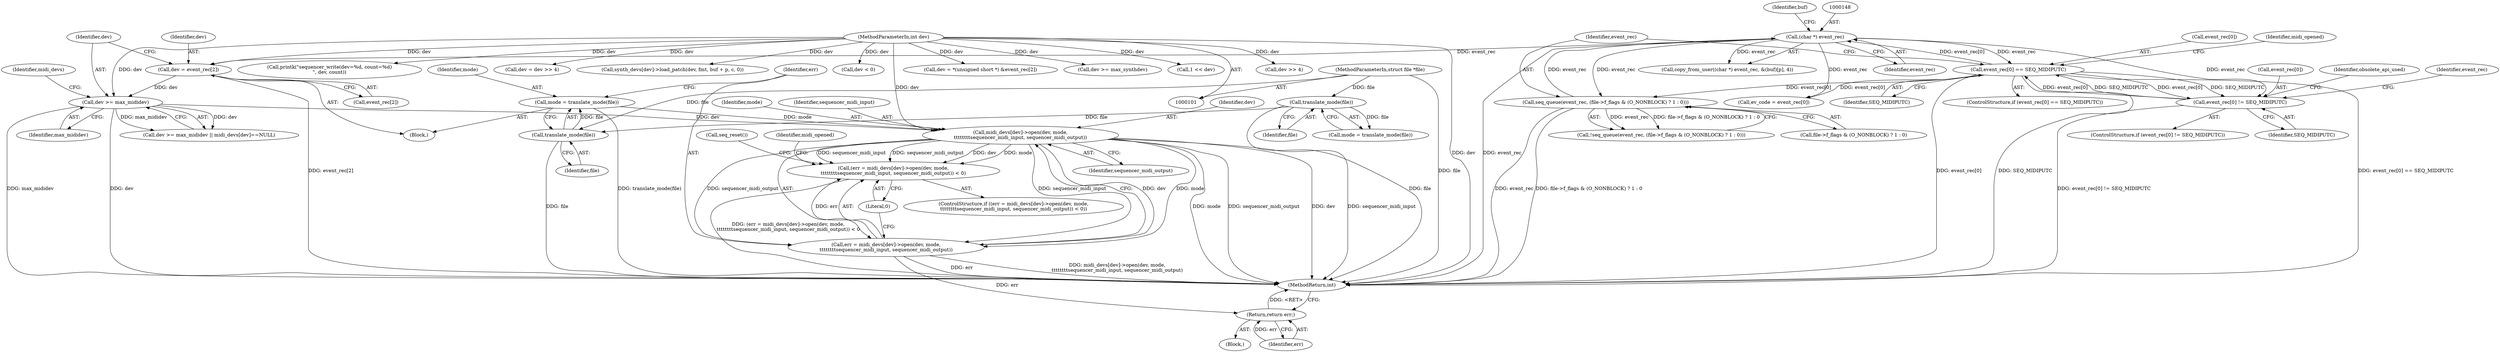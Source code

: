 digraph "0_linux_b769f49463711205d57286e64cf535ed4daf59e9_1@API" {
"1000349" [label="(Call,midi_devs[dev]->open(dev, mode,\n\t\t\t\t\t\t\t\tsequencer_midi_input, sequencer_midi_output))"];
"1000329" [label="(Call,dev >= max_mididev)"];
"1000322" [label="(Call,dev = event_rec[2])"];
"1000147" [label="(Call,(char *) event_rec)"];
"1000305" [label="(Call,event_rec[0] == SEQ_MIDIPUTC)"];
"1000296" [label="(Call,event_rec[0] != SEQ_MIDIPUTC)"];
"1000366" [label="(Call,seq_queue(event_rec, (file->f_flags & (O_NONBLOCK) ? 1 : 0)))"];
"1000102" [label="(MethodParameterIn,int dev)"];
"1000341" [label="(Call,mode = translate_mode(file))"];
"1000343" [label="(Call,translate_mode(file))"];
"1000118" [label="(Call,translate_mode(file))"];
"1000103" [label="(MethodParameterIn,struct file *file)"];
"1000346" [label="(Call,(err = midi_devs[dev]->open(dev, mode,\n\t\t\t\t\t\t\t\tsequencer_midi_input, sequencer_midi_output)) < 0)"];
"1000347" [label="(Call,err = midi_devs[dev]->open(dev, mode,\n\t\t\t\t\t\t\t\tsequencer_midi_input, sequencer_midi_output))"];
"1000357" [label="(Return,return err;)"];
"1000365" [label="(Call,!seq_queue(event_rec, (file->f_flags & (O_NONBLOCK) ? 1 : 0)))"];
"1000334" [label="(Identifier,midi_devs)"];
"1000354" [label="(Literal,0)"];
"1000296" [label="(Call,event_rec[0] != SEQ_MIDIPUTC)"];
"1000344" [label="(Identifier,file)"];
"1000119" [label="(Identifier,file)"];
"1000323" [label="(Identifier,dev)"];
"1000314" [label="(Identifier,midi_opened)"];
"1000353" [label="(Identifier,sequencer_midi_output)"];
"1000330" [label="(Identifier,dev)"];
"1000156" [label="(Call,ev_code = event_rec[0])"];
"1000168" [label="(Call,dev = *(unsigned short *) &event_rec[2])"];
"1000183" [label="(Call,dev >= max_synthdev)"];
"1000348" [label="(Identifier,err)"];
"1000103" [label="(MethodParameterIn,struct file *file)"];
"1000118" [label="(Call,translate_mode(file))"];
"1000300" [label="(Identifier,SEQ_MIDIPUTC)"];
"1000346" [label="(Call,(err = midi_devs[dev]->open(dev, mode,\n\t\t\t\t\t\t\t\tsequencer_midi_input, sequencer_midi_output)) < 0)"];
"1000351" [label="(Identifier,mode)"];
"1000147" [label="(Call,(char *) event_rec)"];
"1000347" [label="(Call,err = midi_devs[dev]->open(dev, mode,\n\t\t\t\t\t\t\t\tsequencer_midi_input, sequencer_midi_output))"];
"1000349" [label="(Call,midi_devs[dev]->open(dev, mode,\n\t\t\t\t\t\t\t\tsequencer_midi_input, sequencer_midi_output))"];
"1000355" [label="(Block,)"];
"1000356" [label="(Call,seq_reset())"];
"1000357" [label="(Return,return err;)"];
"1000331" [label="(Identifier,max_mididev)"];
"1000415" [label="(MethodReturn,int)"];
"1000198" [label="(Call,1 << dev)"];
"1000309" [label="(Identifier,SEQ_MIDIPUTC)"];
"1000297" [label="(Call,event_rec[0])"];
"1000366" [label="(Call,seq_queue(event_rec, (file->f_flags & (O_NONBLOCK) ? 1 : 0)))"];
"1000149" [label="(Identifier,event_rec)"];
"1000342" [label="(Identifier,mode)"];
"1000367" [label="(Identifier,event_rec)"];
"1000122" [label="(Call,dev >> 4)"];
"1000305" [label="(Call,event_rec[0] == SEQ_MIDIPUTC)"];
"1000152" [label="(Identifier,buf)"];
"1000324" [label="(Call,event_rec[2])"];
"1000126" [label="(Call,printk(\"sequencer_write(dev=%d, count=%d)\n\", dev, count))"];
"1000345" [label="(ControlStructure,if ((err = midi_devs[dev]->open(dev, mode,\n\t\t\t\t\t\t\t\tsequencer_midi_input, sequencer_midi_output)) < 0))"];
"1000102" [label="(MethodParameterIn,int dev)"];
"1000341" [label="(Call,mode = translate_mode(file))"];
"1000304" [label="(ControlStructure,if (event_rec[0] == SEQ_MIDIPUTC))"];
"1000329" [label="(Call,dev >= max_mididev)"];
"1000306" [label="(Call,event_rec[0])"];
"1000116" [label="(Call,mode = translate_mode(file))"];
"1000318" [label="(Block,)"];
"1000120" [label="(Call,dev = dev >> 4)"];
"1000328" [label="(Call,dev >= max_mididev || midi_devs[dev]==NULL)"];
"1000307" [label="(Identifier,event_rec)"];
"1000295" [label="(ControlStructure,if (event_rec[0] != SEQ_MIDIPUTC))"];
"1000217" [label="(Call,synth_devs[dev]->load_patch(dev, fmt, buf + p, c, 0))"];
"1000322" [label="(Call,dev = event_rec[2])"];
"1000146" [label="(Call,copy_from_user((char *) event_rec, &(buf)[p], 4))"];
"1000352" [label="(Identifier,sequencer_midi_input)"];
"1000343" [label="(Call,translate_mode(file))"];
"1000302" [label="(Identifier,obsolete_api_used)"];
"1000361" [label="(Identifier,midi_opened)"];
"1000179" [label="(Call,dev < 0)"];
"1000368" [label="(Call,file->f_flags & (O_NONBLOCK) ? 1 : 0)"];
"1000358" [label="(Identifier,err)"];
"1000350" [label="(Identifier,dev)"];
"1000349" -> "1000347"  [label="AST: "];
"1000349" -> "1000353"  [label="CFG: "];
"1000350" -> "1000349"  [label="AST: "];
"1000351" -> "1000349"  [label="AST: "];
"1000352" -> "1000349"  [label="AST: "];
"1000353" -> "1000349"  [label="AST: "];
"1000347" -> "1000349"  [label="CFG: "];
"1000349" -> "1000415"  [label="DDG: mode"];
"1000349" -> "1000415"  [label="DDG: sequencer_midi_output"];
"1000349" -> "1000415"  [label="DDG: dev"];
"1000349" -> "1000415"  [label="DDG: sequencer_midi_input"];
"1000349" -> "1000346"  [label="DDG: dev"];
"1000349" -> "1000346"  [label="DDG: mode"];
"1000349" -> "1000346"  [label="DDG: sequencer_midi_input"];
"1000349" -> "1000346"  [label="DDG: sequencer_midi_output"];
"1000349" -> "1000347"  [label="DDG: dev"];
"1000349" -> "1000347"  [label="DDG: mode"];
"1000349" -> "1000347"  [label="DDG: sequencer_midi_input"];
"1000349" -> "1000347"  [label="DDG: sequencer_midi_output"];
"1000329" -> "1000349"  [label="DDG: dev"];
"1000102" -> "1000349"  [label="DDG: dev"];
"1000341" -> "1000349"  [label="DDG: mode"];
"1000329" -> "1000328"  [label="AST: "];
"1000329" -> "1000331"  [label="CFG: "];
"1000330" -> "1000329"  [label="AST: "];
"1000331" -> "1000329"  [label="AST: "];
"1000334" -> "1000329"  [label="CFG: "];
"1000328" -> "1000329"  [label="CFG: "];
"1000329" -> "1000415"  [label="DDG: max_mididev"];
"1000329" -> "1000415"  [label="DDG: dev"];
"1000329" -> "1000328"  [label="DDG: dev"];
"1000329" -> "1000328"  [label="DDG: max_mididev"];
"1000322" -> "1000329"  [label="DDG: dev"];
"1000102" -> "1000329"  [label="DDG: dev"];
"1000322" -> "1000318"  [label="AST: "];
"1000322" -> "1000324"  [label="CFG: "];
"1000323" -> "1000322"  [label="AST: "];
"1000324" -> "1000322"  [label="AST: "];
"1000330" -> "1000322"  [label="CFG: "];
"1000322" -> "1000415"  [label="DDG: event_rec[2]"];
"1000147" -> "1000322"  [label="DDG: event_rec"];
"1000102" -> "1000322"  [label="DDG: dev"];
"1000147" -> "1000146"  [label="AST: "];
"1000147" -> "1000149"  [label="CFG: "];
"1000148" -> "1000147"  [label="AST: "];
"1000149" -> "1000147"  [label="AST: "];
"1000152" -> "1000147"  [label="CFG: "];
"1000147" -> "1000415"  [label="DDG: event_rec"];
"1000147" -> "1000146"  [label="DDG: event_rec"];
"1000305" -> "1000147"  [label="DDG: event_rec[0]"];
"1000366" -> "1000147"  [label="DDG: event_rec"];
"1000147" -> "1000156"  [label="DDG: event_rec"];
"1000147" -> "1000296"  [label="DDG: event_rec"];
"1000147" -> "1000305"  [label="DDG: event_rec"];
"1000147" -> "1000366"  [label="DDG: event_rec"];
"1000305" -> "1000304"  [label="AST: "];
"1000305" -> "1000309"  [label="CFG: "];
"1000306" -> "1000305"  [label="AST: "];
"1000309" -> "1000305"  [label="AST: "];
"1000314" -> "1000305"  [label="CFG: "];
"1000367" -> "1000305"  [label="CFG: "];
"1000305" -> "1000415"  [label="DDG: SEQ_MIDIPUTC"];
"1000305" -> "1000415"  [label="DDG: event_rec[0] == SEQ_MIDIPUTC"];
"1000305" -> "1000415"  [label="DDG: event_rec[0]"];
"1000305" -> "1000156"  [label="DDG: event_rec[0]"];
"1000305" -> "1000296"  [label="DDG: event_rec[0]"];
"1000305" -> "1000296"  [label="DDG: SEQ_MIDIPUTC"];
"1000296" -> "1000305"  [label="DDG: event_rec[0]"];
"1000296" -> "1000305"  [label="DDG: SEQ_MIDIPUTC"];
"1000305" -> "1000366"  [label="DDG: event_rec[0]"];
"1000296" -> "1000295"  [label="AST: "];
"1000296" -> "1000300"  [label="CFG: "];
"1000297" -> "1000296"  [label="AST: "];
"1000300" -> "1000296"  [label="AST: "];
"1000302" -> "1000296"  [label="CFG: "];
"1000307" -> "1000296"  [label="CFG: "];
"1000296" -> "1000415"  [label="DDG: event_rec[0] != SEQ_MIDIPUTC"];
"1000366" -> "1000365"  [label="AST: "];
"1000366" -> "1000368"  [label="CFG: "];
"1000367" -> "1000366"  [label="AST: "];
"1000368" -> "1000366"  [label="AST: "];
"1000365" -> "1000366"  [label="CFG: "];
"1000366" -> "1000415"  [label="DDG: file->f_flags & (O_NONBLOCK) ? 1 : 0"];
"1000366" -> "1000415"  [label="DDG: event_rec"];
"1000366" -> "1000365"  [label="DDG: event_rec"];
"1000366" -> "1000365"  [label="DDG: file->f_flags & (O_NONBLOCK) ? 1 : 0"];
"1000102" -> "1000101"  [label="AST: "];
"1000102" -> "1000415"  [label="DDG: dev"];
"1000102" -> "1000120"  [label="DDG: dev"];
"1000102" -> "1000122"  [label="DDG: dev"];
"1000102" -> "1000126"  [label="DDG: dev"];
"1000102" -> "1000168"  [label="DDG: dev"];
"1000102" -> "1000179"  [label="DDG: dev"];
"1000102" -> "1000183"  [label="DDG: dev"];
"1000102" -> "1000198"  [label="DDG: dev"];
"1000102" -> "1000217"  [label="DDG: dev"];
"1000341" -> "1000318"  [label="AST: "];
"1000341" -> "1000343"  [label="CFG: "];
"1000342" -> "1000341"  [label="AST: "];
"1000343" -> "1000341"  [label="AST: "];
"1000348" -> "1000341"  [label="CFG: "];
"1000341" -> "1000415"  [label="DDG: translate_mode(file)"];
"1000343" -> "1000341"  [label="DDG: file"];
"1000343" -> "1000344"  [label="CFG: "];
"1000344" -> "1000343"  [label="AST: "];
"1000343" -> "1000415"  [label="DDG: file"];
"1000118" -> "1000343"  [label="DDG: file"];
"1000103" -> "1000343"  [label="DDG: file"];
"1000118" -> "1000116"  [label="AST: "];
"1000118" -> "1000119"  [label="CFG: "];
"1000119" -> "1000118"  [label="AST: "];
"1000116" -> "1000118"  [label="CFG: "];
"1000118" -> "1000415"  [label="DDG: file"];
"1000118" -> "1000116"  [label="DDG: file"];
"1000103" -> "1000118"  [label="DDG: file"];
"1000103" -> "1000101"  [label="AST: "];
"1000103" -> "1000415"  [label="DDG: file"];
"1000346" -> "1000345"  [label="AST: "];
"1000346" -> "1000354"  [label="CFG: "];
"1000347" -> "1000346"  [label="AST: "];
"1000354" -> "1000346"  [label="AST: "];
"1000356" -> "1000346"  [label="CFG: "];
"1000361" -> "1000346"  [label="CFG: "];
"1000346" -> "1000415"  [label="DDG: (err = midi_devs[dev]->open(dev, mode,\n\t\t\t\t\t\t\t\tsequencer_midi_input, sequencer_midi_output)) < 0"];
"1000347" -> "1000346"  [label="DDG: err"];
"1000348" -> "1000347"  [label="AST: "];
"1000354" -> "1000347"  [label="CFG: "];
"1000347" -> "1000415"  [label="DDG: midi_devs[dev]->open(dev, mode,\n\t\t\t\t\t\t\t\tsequencer_midi_input, sequencer_midi_output)"];
"1000347" -> "1000415"  [label="DDG: err"];
"1000347" -> "1000357"  [label="DDG: err"];
"1000357" -> "1000355"  [label="AST: "];
"1000357" -> "1000358"  [label="CFG: "];
"1000358" -> "1000357"  [label="AST: "];
"1000415" -> "1000357"  [label="CFG: "];
"1000357" -> "1000415"  [label="DDG: <RET>"];
"1000358" -> "1000357"  [label="DDG: err"];
}
